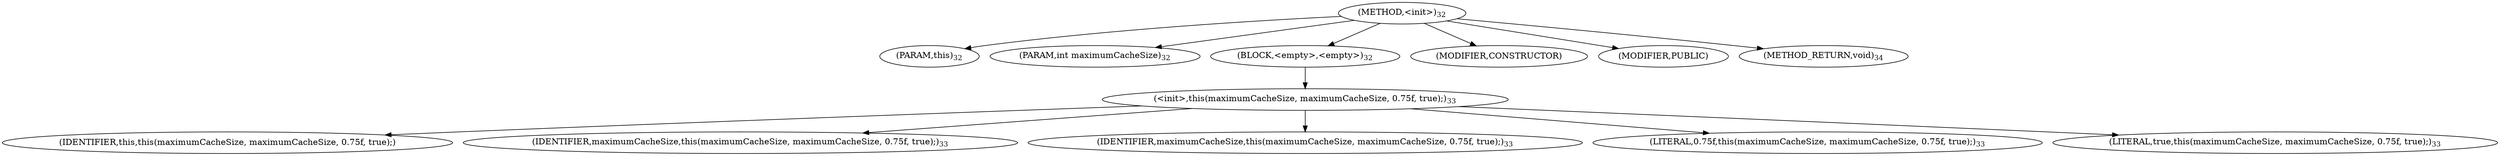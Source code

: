 digraph "&lt;init&gt;" {  
"70" [label = <(METHOD,&lt;init&gt;)<SUB>32</SUB>> ]
"4" [label = <(PARAM,this)<SUB>32</SUB>> ]
"71" [label = <(PARAM,int maximumCacheSize)<SUB>32</SUB>> ]
"72" [label = <(BLOCK,&lt;empty&gt;,&lt;empty&gt;)<SUB>32</SUB>> ]
"73" [label = <(&lt;init&gt;,this(maximumCacheSize, maximumCacheSize, 0.75f, true);)<SUB>33</SUB>> ]
"3" [label = <(IDENTIFIER,this,this(maximumCacheSize, maximumCacheSize, 0.75f, true);)> ]
"74" [label = <(IDENTIFIER,maximumCacheSize,this(maximumCacheSize, maximumCacheSize, 0.75f, true);)<SUB>33</SUB>> ]
"75" [label = <(IDENTIFIER,maximumCacheSize,this(maximumCacheSize, maximumCacheSize, 0.75f, true);)<SUB>33</SUB>> ]
"76" [label = <(LITERAL,0.75f,this(maximumCacheSize, maximumCacheSize, 0.75f, true);)<SUB>33</SUB>> ]
"77" [label = <(LITERAL,true,this(maximumCacheSize, maximumCacheSize, 0.75f, true);)<SUB>33</SUB>> ]
"78" [label = <(MODIFIER,CONSTRUCTOR)> ]
"79" [label = <(MODIFIER,PUBLIC)> ]
"80" [label = <(METHOD_RETURN,void)<SUB>34</SUB>> ]
  "70" -> "4" 
  "70" -> "71" 
  "70" -> "72" 
  "70" -> "78" 
  "70" -> "79" 
  "70" -> "80" 
  "72" -> "73" 
  "73" -> "3" 
  "73" -> "74" 
  "73" -> "75" 
  "73" -> "76" 
  "73" -> "77" 
}
